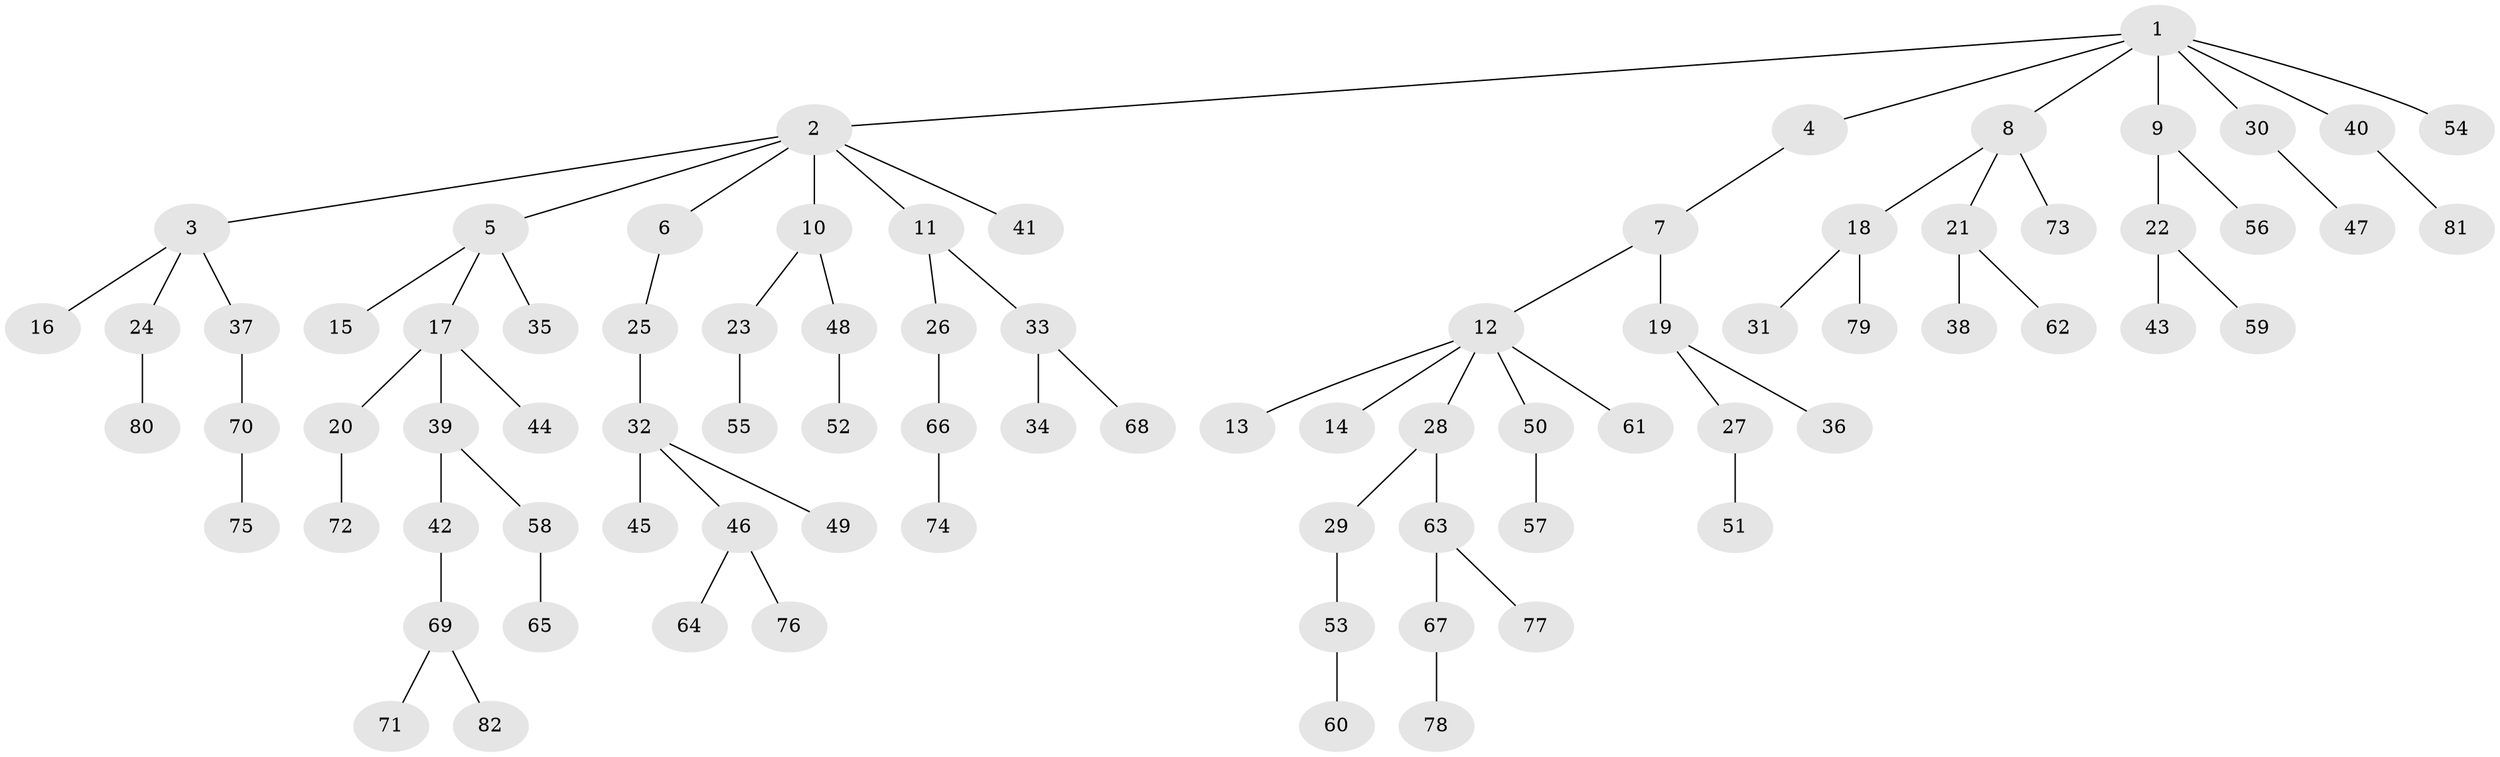 // Generated by graph-tools (version 1.1) at 2025/36/03/09/25 02:36:39]
// undirected, 82 vertices, 81 edges
graph export_dot {
graph [start="1"]
  node [color=gray90,style=filled];
  1;
  2;
  3;
  4;
  5;
  6;
  7;
  8;
  9;
  10;
  11;
  12;
  13;
  14;
  15;
  16;
  17;
  18;
  19;
  20;
  21;
  22;
  23;
  24;
  25;
  26;
  27;
  28;
  29;
  30;
  31;
  32;
  33;
  34;
  35;
  36;
  37;
  38;
  39;
  40;
  41;
  42;
  43;
  44;
  45;
  46;
  47;
  48;
  49;
  50;
  51;
  52;
  53;
  54;
  55;
  56;
  57;
  58;
  59;
  60;
  61;
  62;
  63;
  64;
  65;
  66;
  67;
  68;
  69;
  70;
  71;
  72;
  73;
  74;
  75;
  76;
  77;
  78;
  79;
  80;
  81;
  82;
  1 -- 2;
  1 -- 4;
  1 -- 8;
  1 -- 9;
  1 -- 30;
  1 -- 40;
  1 -- 54;
  2 -- 3;
  2 -- 5;
  2 -- 6;
  2 -- 10;
  2 -- 11;
  2 -- 41;
  3 -- 16;
  3 -- 24;
  3 -- 37;
  4 -- 7;
  5 -- 15;
  5 -- 17;
  5 -- 35;
  6 -- 25;
  7 -- 12;
  7 -- 19;
  8 -- 18;
  8 -- 21;
  8 -- 73;
  9 -- 22;
  9 -- 56;
  10 -- 23;
  10 -- 48;
  11 -- 26;
  11 -- 33;
  12 -- 13;
  12 -- 14;
  12 -- 28;
  12 -- 50;
  12 -- 61;
  17 -- 20;
  17 -- 39;
  17 -- 44;
  18 -- 31;
  18 -- 79;
  19 -- 27;
  19 -- 36;
  20 -- 72;
  21 -- 38;
  21 -- 62;
  22 -- 43;
  22 -- 59;
  23 -- 55;
  24 -- 80;
  25 -- 32;
  26 -- 66;
  27 -- 51;
  28 -- 29;
  28 -- 63;
  29 -- 53;
  30 -- 47;
  32 -- 45;
  32 -- 46;
  32 -- 49;
  33 -- 34;
  33 -- 68;
  37 -- 70;
  39 -- 42;
  39 -- 58;
  40 -- 81;
  42 -- 69;
  46 -- 64;
  46 -- 76;
  48 -- 52;
  50 -- 57;
  53 -- 60;
  58 -- 65;
  63 -- 67;
  63 -- 77;
  66 -- 74;
  67 -- 78;
  69 -- 71;
  69 -- 82;
  70 -- 75;
}
